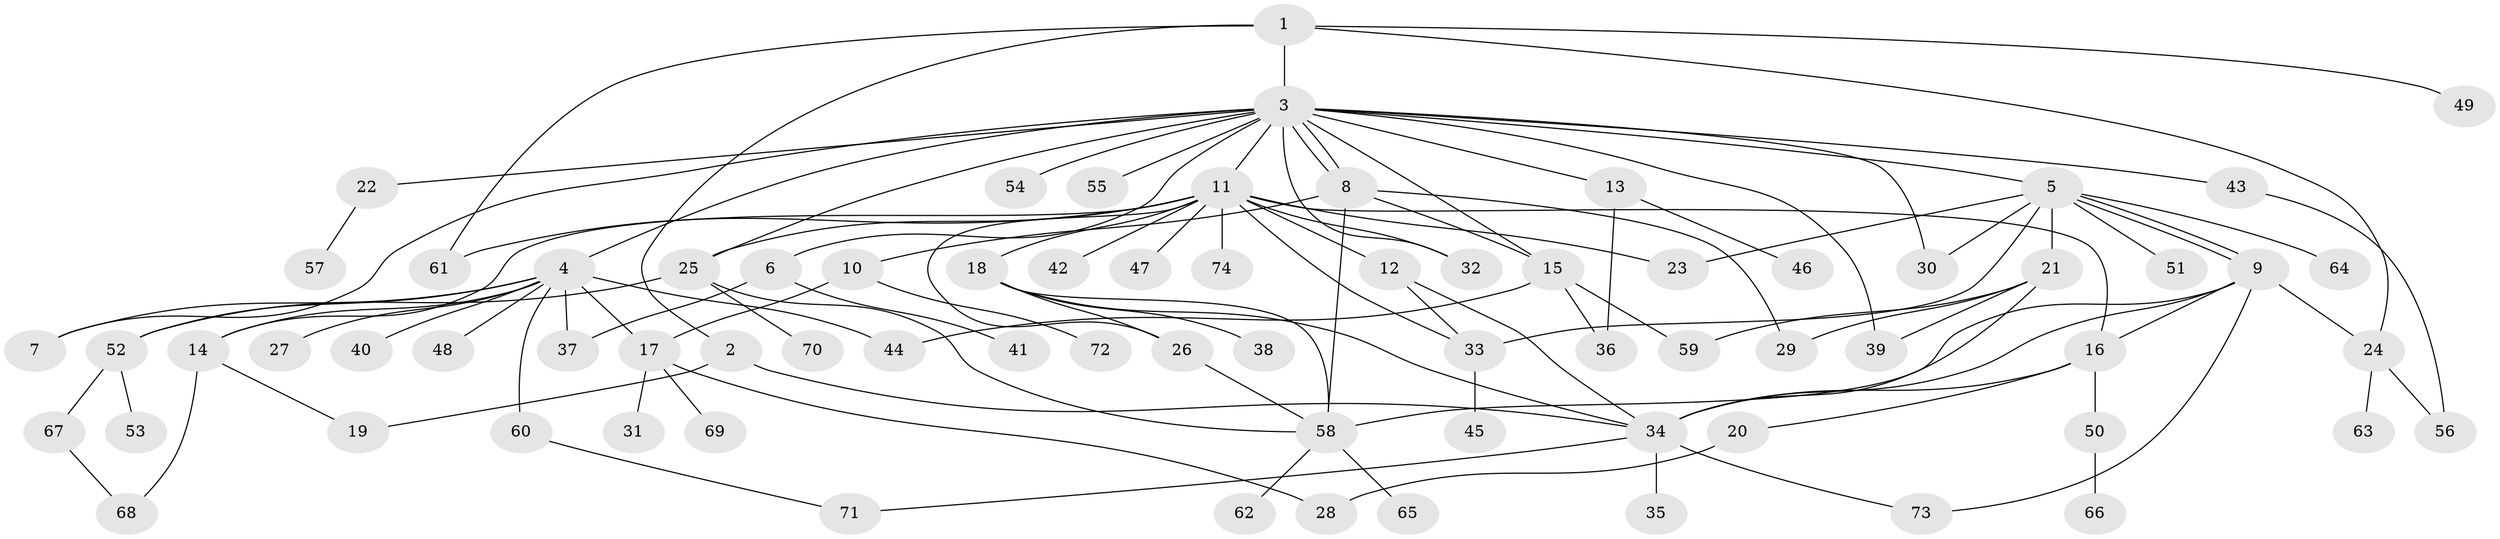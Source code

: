 // coarse degree distribution, {3: 0.1891891891891892, 4: 0.13513513513513514, 9: 0.05405405405405406, 2: 0.1891891891891892, 8: 0.05405405405405406, 5: 0.08108108108108109, 1: 0.2702702702702703, 14: 0.02702702702702703}
// Generated by graph-tools (version 1.1) at 2025/36/03/04/25 23:36:42]
// undirected, 74 vertices, 111 edges
graph export_dot {
  node [color=gray90,style=filled];
  1;
  2;
  3;
  4;
  5;
  6;
  7;
  8;
  9;
  10;
  11;
  12;
  13;
  14;
  15;
  16;
  17;
  18;
  19;
  20;
  21;
  22;
  23;
  24;
  25;
  26;
  27;
  28;
  29;
  30;
  31;
  32;
  33;
  34;
  35;
  36;
  37;
  38;
  39;
  40;
  41;
  42;
  43;
  44;
  45;
  46;
  47;
  48;
  49;
  50;
  51;
  52;
  53;
  54;
  55;
  56;
  57;
  58;
  59;
  60;
  61;
  62;
  63;
  64;
  65;
  66;
  67;
  68;
  69;
  70;
  71;
  72;
  73;
  74;
  1 -- 2;
  1 -- 3;
  1 -- 24;
  1 -- 49;
  1 -- 61;
  2 -- 19;
  2 -- 34;
  3 -- 4;
  3 -- 5;
  3 -- 6;
  3 -- 7;
  3 -- 8;
  3 -- 8;
  3 -- 11;
  3 -- 13;
  3 -- 15;
  3 -- 22;
  3 -- 25;
  3 -- 30;
  3 -- 32;
  3 -- 39;
  3 -- 43;
  3 -- 54;
  3 -- 55;
  4 -- 7;
  4 -- 14;
  4 -- 17;
  4 -- 27;
  4 -- 37;
  4 -- 40;
  4 -- 44;
  4 -- 48;
  4 -- 52;
  4 -- 60;
  5 -- 9;
  5 -- 9;
  5 -- 21;
  5 -- 23;
  5 -- 30;
  5 -- 33;
  5 -- 51;
  5 -- 64;
  6 -- 37;
  6 -- 41;
  8 -- 10;
  8 -- 15;
  8 -- 29;
  8 -- 58;
  9 -- 16;
  9 -- 24;
  9 -- 34;
  9 -- 58;
  9 -- 73;
  10 -- 17;
  10 -- 72;
  11 -- 12;
  11 -- 14;
  11 -- 16;
  11 -- 18;
  11 -- 23;
  11 -- 25;
  11 -- 26;
  11 -- 32;
  11 -- 33;
  11 -- 42;
  11 -- 47;
  11 -- 61;
  11 -- 74;
  12 -- 33;
  12 -- 34;
  13 -- 36;
  13 -- 46;
  14 -- 19;
  14 -- 68;
  15 -- 36;
  15 -- 44;
  15 -- 59;
  16 -- 20;
  16 -- 34;
  16 -- 50;
  17 -- 28;
  17 -- 31;
  17 -- 69;
  18 -- 26;
  18 -- 34;
  18 -- 38;
  18 -- 58;
  20 -- 28;
  21 -- 29;
  21 -- 34;
  21 -- 39;
  21 -- 59;
  22 -- 57;
  24 -- 56;
  24 -- 63;
  25 -- 52;
  25 -- 58;
  25 -- 70;
  26 -- 58;
  33 -- 45;
  34 -- 35;
  34 -- 71;
  34 -- 73;
  43 -- 56;
  50 -- 66;
  52 -- 53;
  52 -- 67;
  58 -- 62;
  58 -- 65;
  60 -- 71;
  67 -- 68;
}
